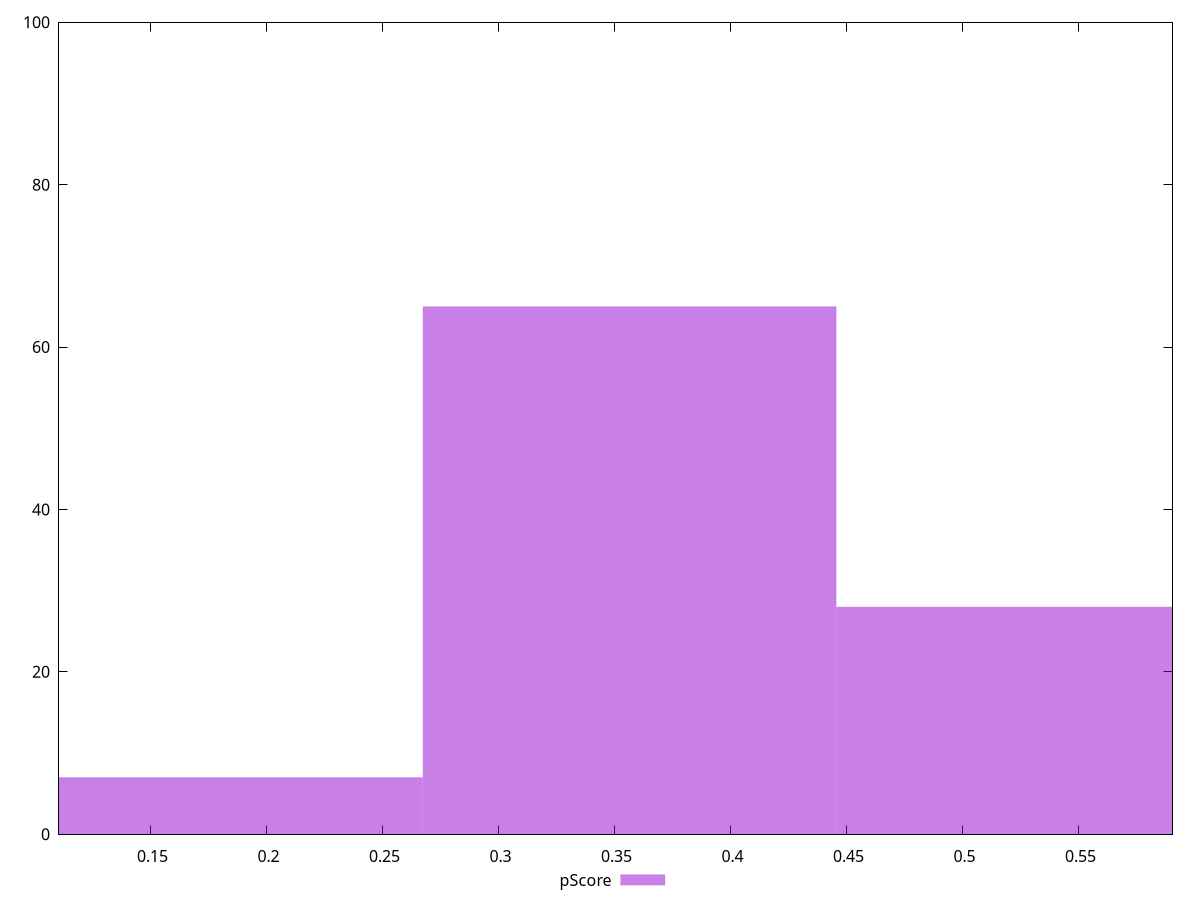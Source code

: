 reset

$pScore <<EOF
0.5347465124482252 28
0.3564976749654835 65
0.17824883748274176 7
EOF

set key outside below
set boxwidth 0.17824883748274176
set xrange [0.11061000796750475:0.5904670414105198]
set yrange [0:100]
set trange [0:100]
set style fill transparent solid 0.5 noborder
set terminal svg size 640, 490 enhanced background rgb 'white'
set output "report_00025_2021-02-22T21:38:55.199Z/total-blocking-time/samples/pages+cached/pScore/histogram.svg"

plot $pScore title "pScore" with boxes

reset
